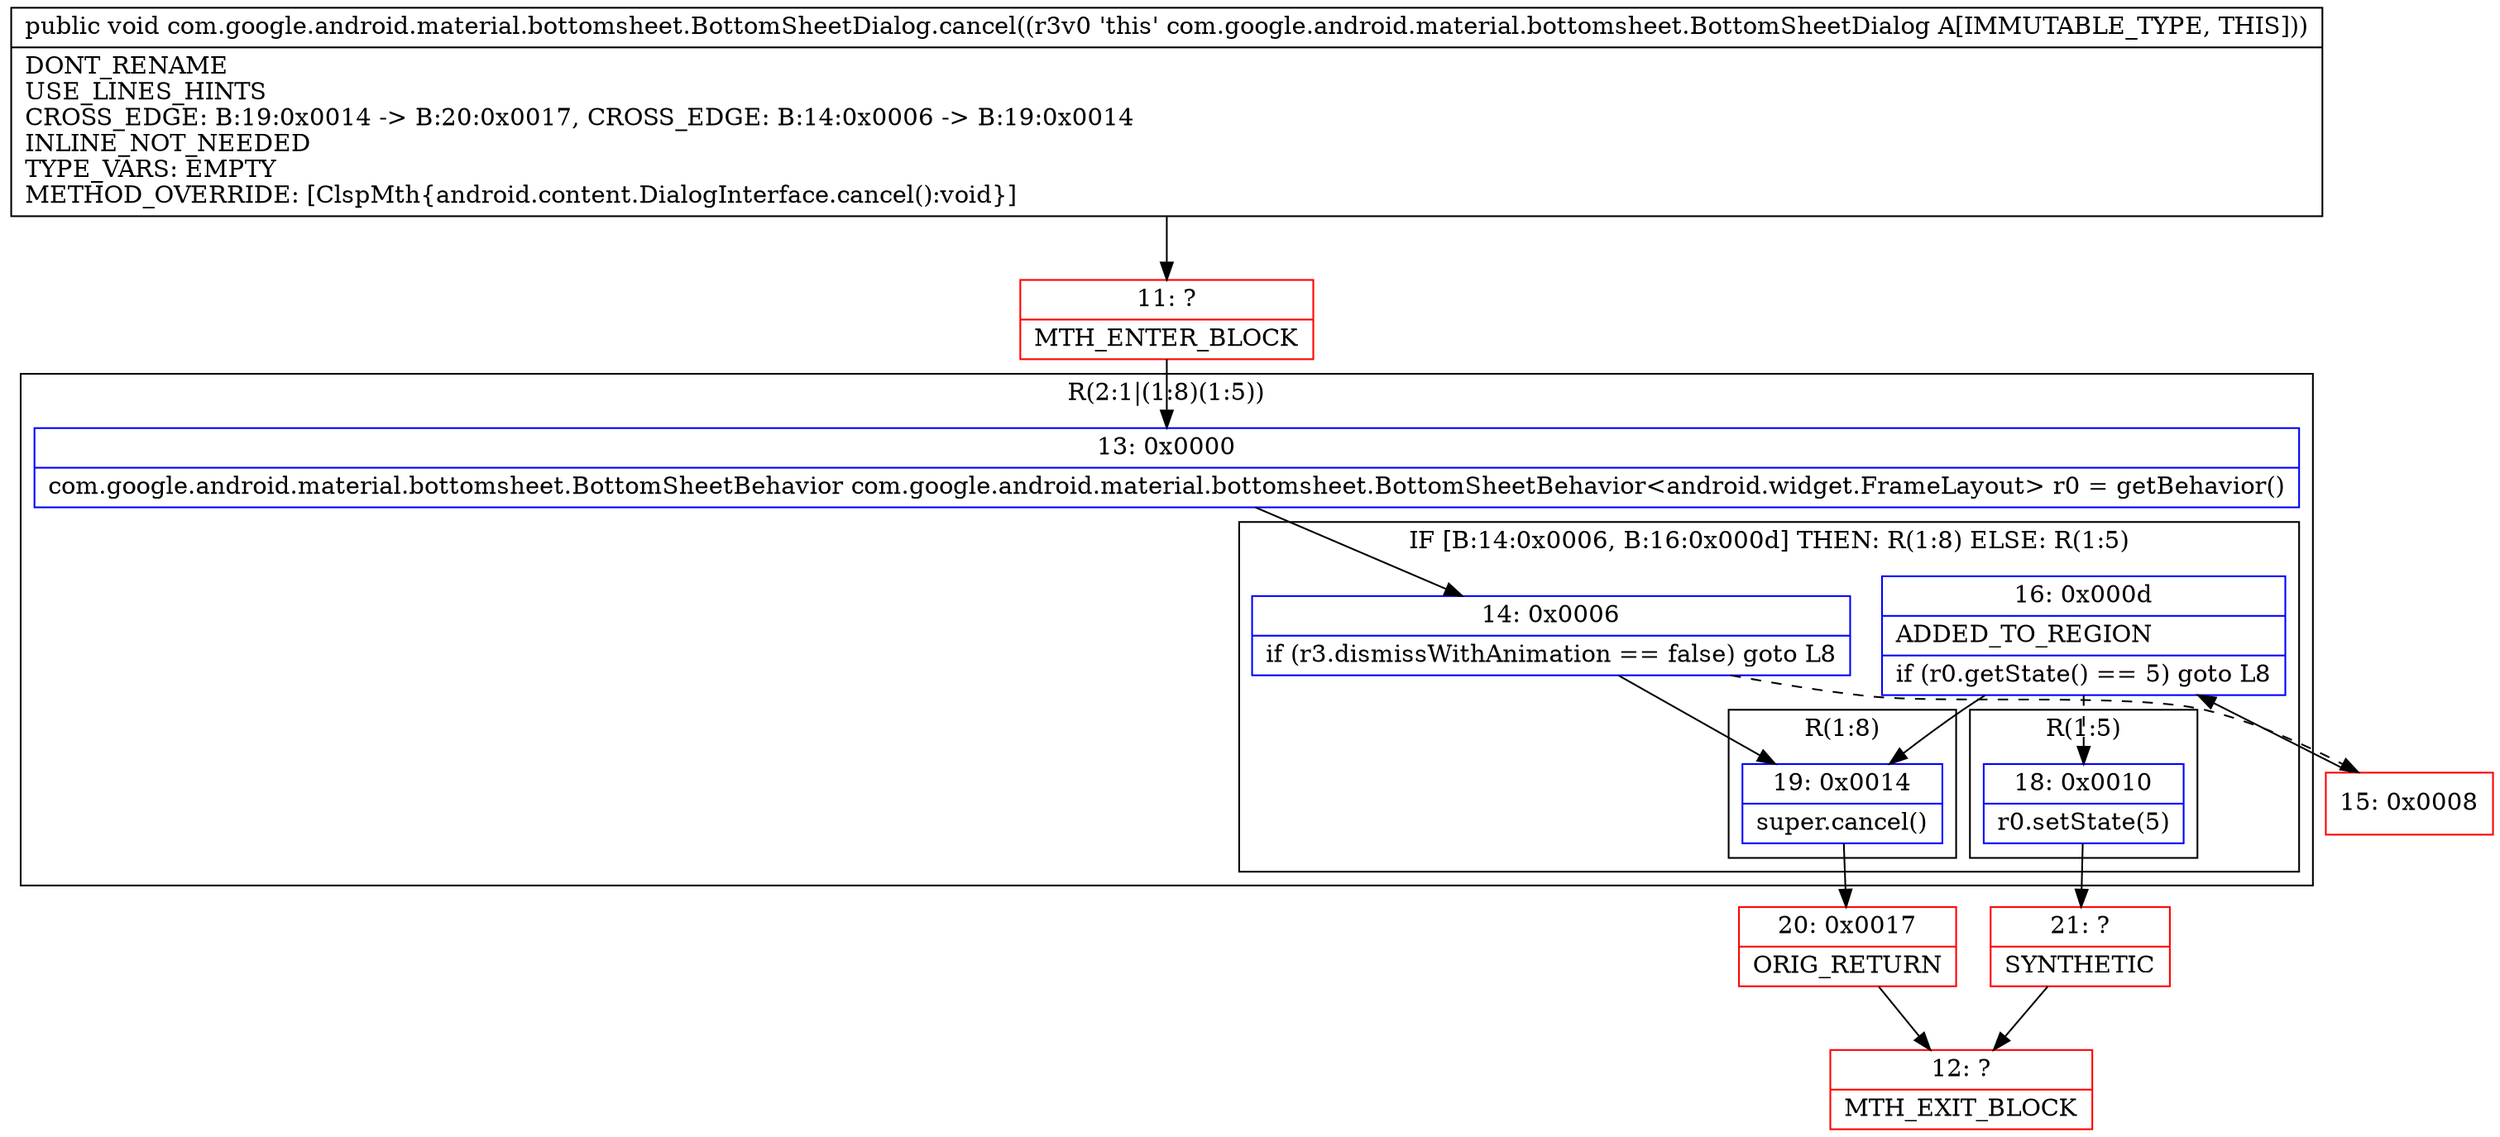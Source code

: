 digraph "CFG forcom.google.android.material.bottomsheet.BottomSheetDialog.cancel()V" {
subgraph cluster_Region_244700341 {
label = "R(2:1|(1:8)(1:5))";
node [shape=record,color=blue];
Node_13 [shape=record,label="{13\:\ 0x0000|com.google.android.material.bottomsheet.BottomSheetBehavior com.google.android.material.bottomsheet.BottomSheetBehavior\<android.widget.FrameLayout\> r0 = getBehavior()\l}"];
subgraph cluster_IfRegion_343640685 {
label = "IF [B:14:0x0006, B:16:0x000d] THEN: R(1:8) ELSE: R(1:5)";
node [shape=record,color=blue];
Node_14 [shape=record,label="{14\:\ 0x0006|if (r3.dismissWithAnimation == false) goto L8\l}"];
Node_16 [shape=record,label="{16\:\ 0x000d|ADDED_TO_REGION\l|if (r0.getState() == 5) goto L8\l}"];
subgraph cluster_Region_1142554667 {
label = "R(1:8)";
node [shape=record,color=blue];
Node_19 [shape=record,label="{19\:\ 0x0014|super.cancel()\l}"];
}
subgraph cluster_Region_1027582705 {
label = "R(1:5)";
node [shape=record,color=blue];
Node_18 [shape=record,label="{18\:\ 0x0010|r0.setState(5)\l}"];
}
}
}
Node_11 [shape=record,color=red,label="{11\:\ ?|MTH_ENTER_BLOCK\l}"];
Node_15 [shape=record,color=red,label="{15\:\ 0x0008}"];
Node_21 [shape=record,color=red,label="{21\:\ ?|SYNTHETIC\l}"];
Node_12 [shape=record,color=red,label="{12\:\ ?|MTH_EXIT_BLOCK\l}"];
Node_20 [shape=record,color=red,label="{20\:\ 0x0017|ORIG_RETURN\l}"];
MethodNode[shape=record,label="{public void com.google.android.material.bottomsheet.BottomSheetDialog.cancel((r3v0 'this' com.google.android.material.bottomsheet.BottomSheetDialog A[IMMUTABLE_TYPE, THIS]))  | DONT_RENAME\lUSE_LINES_HINTS\lCROSS_EDGE: B:19:0x0014 \-\> B:20:0x0017, CROSS_EDGE: B:14:0x0006 \-\> B:19:0x0014\lINLINE_NOT_NEEDED\lTYPE_VARS: EMPTY\lMETHOD_OVERRIDE: [ClspMth\{android.content.DialogInterface.cancel():void\}]\l}"];
MethodNode -> Node_11;Node_13 -> Node_14;
Node_14 -> Node_15[style=dashed];
Node_14 -> Node_19;
Node_16 -> Node_18[style=dashed];
Node_16 -> Node_19;
Node_19 -> Node_20;
Node_18 -> Node_21;
Node_11 -> Node_13;
Node_15 -> Node_16;
Node_21 -> Node_12;
Node_20 -> Node_12;
}

